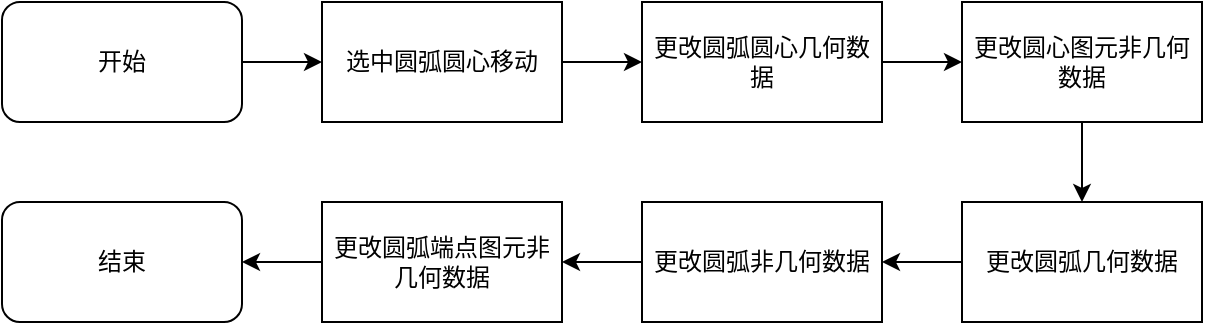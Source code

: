 <mxfile version="22.0.8" type="github">
  <diagram name="第 1 页" id="nnUM-ja4P63R1GYAOqcD">
    <mxGraphModel dx="1518" dy="724" grid="1" gridSize="10" guides="1" tooltips="1" connect="1" arrows="1" fold="1" page="1" pageScale="1" pageWidth="827" pageHeight="1169" math="0" shadow="0">
      <root>
        <mxCell id="0" />
        <mxCell id="1" parent="0" />
        <mxCell id="qjlO5Mem31rVgN0M7t5V-12" style="edgeStyle=orthogonalEdgeStyle;rounded=0;orthogonalLoop=1;jettySize=auto;html=1;entryX=0;entryY=0.5;entryDx=0;entryDy=0;" edge="1" parent="1" source="qjlO5Mem31rVgN0M7t5V-8" target="qjlO5Mem31rVgN0M7t5V-11">
          <mxGeometry relative="1" as="geometry" />
        </mxCell>
        <mxCell id="qjlO5Mem31rVgN0M7t5V-8" value="开始" style="rounded=1;whiteSpace=wrap;html=1;" vertex="1" parent="1">
          <mxGeometry y="340" width="120" height="60" as="geometry" />
        </mxCell>
        <mxCell id="qjlO5Mem31rVgN0M7t5V-14" value="" style="edgeStyle=orthogonalEdgeStyle;rounded=0;orthogonalLoop=1;jettySize=auto;html=1;" edge="1" parent="1" source="qjlO5Mem31rVgN0M7t5V-11" target="qjlO5Mem31rVgN0M7t5V-13">
          <mxGeometry relative="1" as="geometry" />
        </mxCell>
        <mxCell id="qjlO5Mem31rVgN0M7t5V-11" value="选中圆弧圆心移动" style="rounded=0;whiteSpace=wrap;html=1;" vertex="1" parent="1">
          <mxGeometry x="160" y="340" width="120" height="60" as="geometry" />
        </mxCell>
        <mxCell id="qjlO5Mem31rVgN0M7t5V-16" value="" style="edgeStyle=orthogonalEdgeStyle;rounded=0;orthogonalLoop=1;jettySize=auto;html=1;" edge="1" parent="1" source="qjlO5Mem31rVgN0M7t5V-13" target="qjlO5Mem31rVgN0M7t5V-15">
          <mxGeometry relative="1" as="geometry" />
        </mxCell>
        <mxCell id="qjlO5Mem31rVgN0M7t5V-13" value="更改圆弧圆心几何数据" style="whiteSpace=wrap;html=1;rounded=0;" vertex="1" parent="1">
          <mxGeometry x="320" y="340" width="120" height="60" as="geometry" />
        </mxCell>
        <mxCell id="qjlO5Mem31rVgN0M7t5V-76" style="edgeStyle=orthogonalEdgeStyle;rounded=0;orthogonalLoop=1;jettySize=auto;html=1;entryX=0.5;entryY=0;entryDx=0;entryDy=0;" edge="1" parent="1" source="qjlO5Mem31rVgN0M7t5V-15" target="qjlO5Mem31rVgN0M7t5V-18">
          <mxGeometry relative="1" as="geometry" />
        </mxCell>
        <mxCell id="qjlO5Mem31rVgN0M7t5V-15" value="更改圆心图元非几何数据" style="whiteSpace=wrap;html=1;rounded=0;" vertex="1" parent="1">
          <mxGeometry x="480" y="340" width="120" height="60" as="geometry" />
        </mxCell>
        <mxCell id="qjlO5Mem31rVgN0M7t5V-20" style="edgeStyle=orthogonalEdgeStyle;rounded=0;orthogonalLoop=1;jettySize=auto;html=1;entryX=1;entryY=0.5;entryDx=0;entryDy=0;" edge="1" parent="1" source="qjlO5Mem31rVgN0M7t5V-18" target="qjlO5Mem31rVgN0M7t5V-21">
          <mxGeometry relative="1" as="geometry">
            <mxPoint x="310" y="480" as="targetPoint" />
          </mxGeometry>
        </mxCell>
        <mxCell id="qjlO5Mem31rVgN0M7t5V-18" value="更改圆弧几何数据" style="rounded=0;whiteSpace=wrap;html=1;" vertex="1" parent="1">
          <mxGeometry x="480" y="440" width="120" height="60" as="geometry" />
        </mxCell>
        <mxCell id="qjlO5Mem31rVgN0M7t5V-77" style="edgeStyle=orthogonalEdgeStyle;rounded=0;orthogonalLoop=1;jettySize=auto;html=1;entryX=1;entryY=0.5;entryDx=0;entryDy=0;" edge="1" parent="1" source="qjlO5Mem31rVgN0M7t5V-21" target="qjlO5Mem31rVgN0M7t5V-78">
          <mxGeometry relative="1" as="geometry">
            <mxPoint x="270" y="470" as="targetPoint" />
          </mxGeometry>
        </mxCell>
        <mxCell id="qjlO5Mem31rVgN0M7t5V-21" value="更改圆弧非几何数据" style="rounded=0;whiteSpace=wrap;html=1;" vertex="1" parent="1">
          <mxGeometry x="320" y="440" width="120" height="60" as="geometry" />
        </mxCell>
        <mxCell id="qjlO5Mem31rVgN0M7t5V-23" value="结束" style="rounded=1;whiteSpace=wrap;html=1;" vertex="1" parent="1">
          <mxGeometry y="440" width="120" height="60" as="geometry" />
        </mxCell>
        <mxCell id="qjlO5Mem31rVgN0M7t5V-79" style="edgeStyle=orthogonalEdgeStyle;rounded=0;orthogonalLoop=1;jettySize=auto;html=1;entryX=1;entryY=0.5;entryDx=0;entryDy=0;" edge="1" parent="1" source="qjlO5Mem31rVgN0M7t5V-78" target="qjlO5Mem31rVgN0M7t5V-23">
          <mxGeometry relative="1" as="geometry" />
        </mxCell>
        <mxCell id="qjlO5Mem31rVgN0M7t5V-78" value="更改圆弧端点图元非几何数据" style="rounded=0;whiteSpace=wrap;html=1;" vertex="1" parent="1">
          <mxGeometry x="160" y="440" width="120" height="60" as="geometry" />
        </mxCell>
      </root>
    </mxGraphModel>
  </diagram>
</mxfile>
